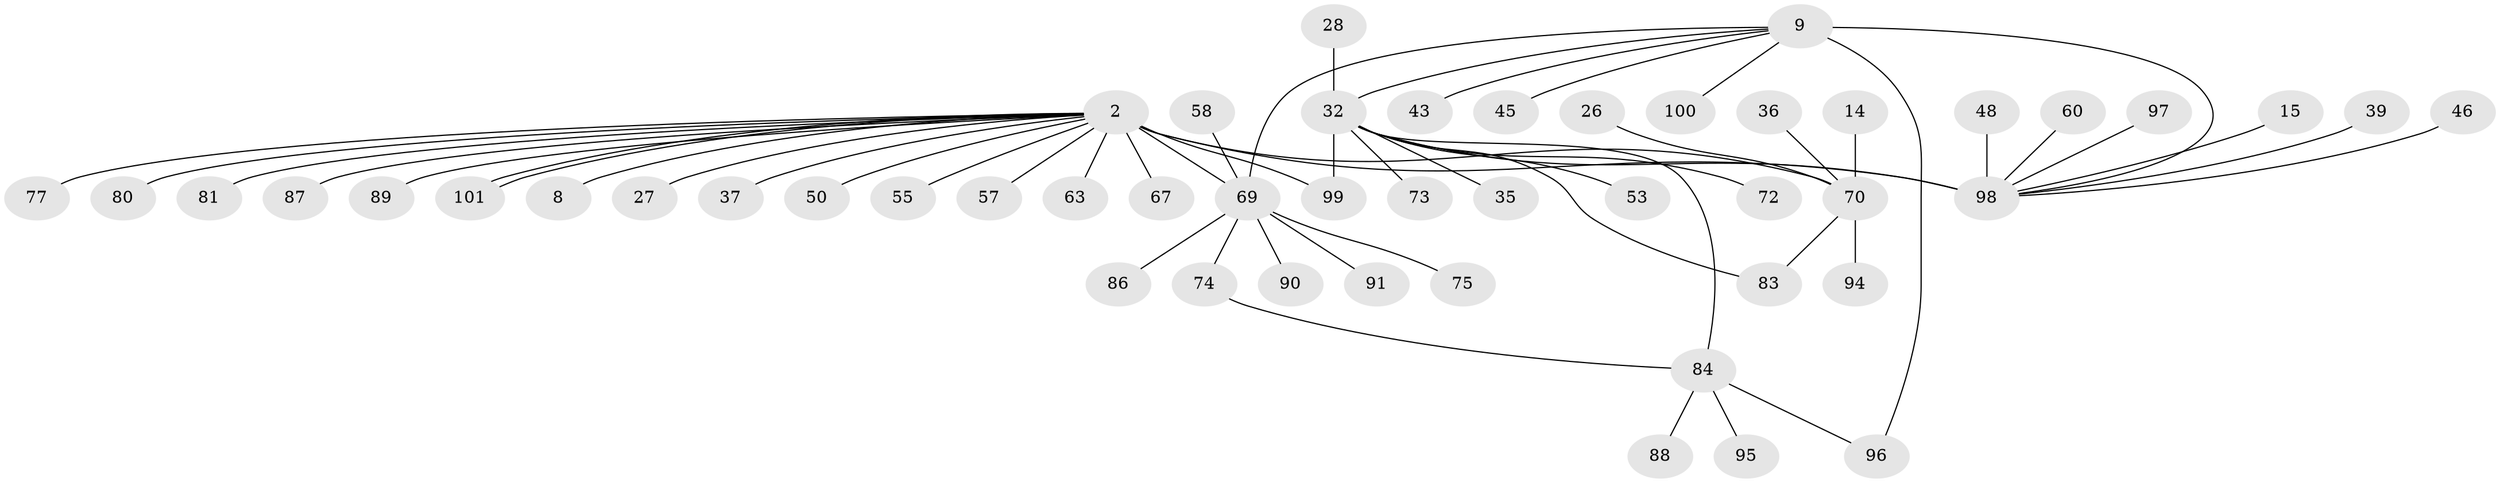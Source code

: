 // original degree distribution, {2: 0.24752475247524752, 37: 0.009900990099009901, 4: 0.0594059405940594, 16: 0.009900990099009901, 7: 0.019801980198019802, 1: 0.504950495049505, 11: 0.009900990099009901, 9: 0.009900990099009901, 8: 0.0297029702970297, 5: 0.0297029702970297, 3: 0.06930693069306931}
// Generated by graph-tools (version 1.1) at 2025/48/03/09/25 04:48:48]
// undirected, 50 vertices, 56 edges
graph export_dot {
graph [start="1"]
  node [color=gray90,style=filled];
  2;
  8;
  9;
  14;
  15;
  26;
  27;
  28;
  32 [super="+4"];
  35;
  36;
  37;
  39;
  43;
  45;
  46;
  48;
  50;
  53;
  55;
  57 [super="+41"];
  58;
  60;
  63;
  67;
  69 [super="+5+65"];
  70 [super="+40+52"];
  72;
  73;
  74 [super="+71"];
  75;
  77;
  80;
  81;
  83 [super="+79"];
  84 [super="+12+16+59+64"];
  86;
  87;
  88;
  89;
  90;
  91 [super="+78"];
  94;
  95;
  96 [super="+82"];
  97;
  98 [super="+85+93"];
  99 [super="+22+76+47"];
  100;
  101 [super="+34"];
  2 -- 8;
  2 -- 27;
  2 -- 37;
  2 -- 50;
  2 -- 55;
  2 -- 63;
  2 -- 67;
  2 -- 69 [weight=3];
  2 -- 70 [weight=4];
  2 -- 77;
  2 -- 80;
  2 -- 81;
  2 -- 87;
  2 -- 89;
  2 -- 98 [weight=7];
  2 -- 101 [weight=2];
  2 -- 101;
  2 -- 57;
  2 -- 99 [weight=3];
  9 -- 43;
  9 -- 45;
  9 -- 100;
  9 -- 96;
  9 -- 98 [weight=4];
  9 -- 69;
  9 -- 32;
  14 -- 70;
  15 -- 98;
  26 -- 70;
  28 -- 32;
  32 -- 98 [weight=2];
  32 -- 35;
  32 -- 99 [weight=4];
  32 -- 72;
  32 -- 73;
  32 -- 83;
  32 -- 84 [weight=2];
  32 -- 53;
  36 -- 70;
  39 -- 98;
  46 -- 98;
  48 -- 98;
  58 -- 69;
  60 -- 98;
  69 -- 86;
  69 -- 75;
  69 -- 90;
  69 -- 91 [weight=2];
  69 -- 74;
  70 -- 83;
  70 -- 94;
  74 -- 84 [weight=2];
  84 -- 88;
  84 -- 95;
  84 -- 96;
  97 -- 98;
}
